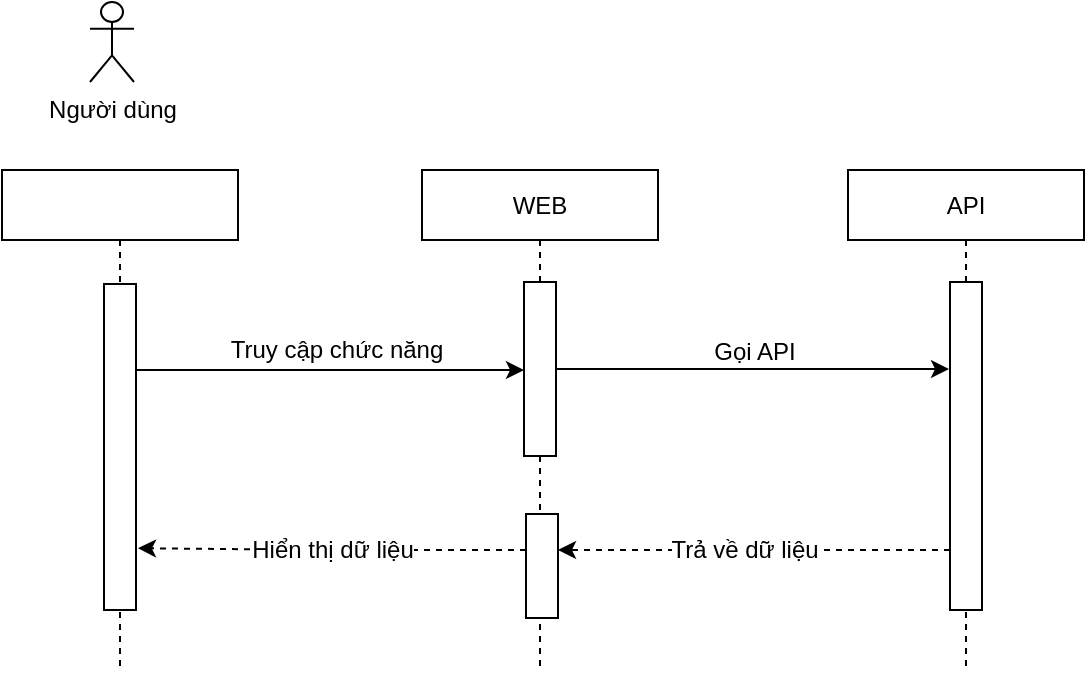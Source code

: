 <mxfile version="14.0.3" type="github">
  <diagram id="kgpKYQtTHZ0yAKxKKP6v" name="Add form">
    <mxGraphModel dx="907" dy="495" grid="0" gridSize="10" guides="1" tooltips="1" connect="1" arrows="1" fold="1" page="1" pageScale="1" pageWidth="850" pageHeight="1100" math="0" shadow="0">
      <root>
        <mxCell id="0" />
        <mxCell id="1" parent="0" />
        <mxCell id="o7nt08adotZNTpTJL4ZL-1" value="Người dùng" style="shape=umlActor;verticalLabelPosition=bottom;verticalAlign=top;html=1;outlineConnect=0;" vertex="1" parent="1">
          <mxGeometry x="202" y="97" width="22" height="40" as="geometry" />
        </mxCell>
        <mxCell id="o7nt08adotZNTpTJL4ZL-30" style="edgeStyle=orthogonalEdgeStyle;rounded=0;orthogonalLoop=1;jettySize=auto;html=1;dashed=1;endArrow=none;endFill=0;fontSize=12;" edge="1" parent="1" source="o7nt08adotZNTpTJL4ZL-2">
          <mxGeometry relative="1" as="geometry">
            <mxPoint x="217" y="430" as="targetPoint" />
          </mxGeometry>
        </mxCell>
        <mxCell id="o7nt08adotZNTpTJL4ZL-2" value="" style="rounded=0;whiteSpace=wrap;html=1;" vertex="1" parent="1">
          <mxGeometry x="158" y="181" width="118" height="35" as="geometry" />
        </mxCell>
        <mxCell id="o7nt08adotZNTpTJL4ZL-28" style="edgeStyle=orthogonalEdgeStyle;rounded=0;orthogonalLoop=1;jettySize=auto;html=1;endArrow=none;endFill=0;fontSize=12;dashed=1;" edge="1" parent="1" source="o7nt08adotZNTpTJL4ZL-3">
          <mxGeometry relative="1" as="geometry">
            <mxPoint x="427" y="430" as="targetPoint" />
          </mxGeometry>
        </mxCell>
        <mxCell id="o7nt08adotZNTpTJL4ZL-3" value="WEB" style="rounded=0;whiteSpace=wrap;html=1;" vertex="1" parent="1">
          <mxGeometry x="368" y="181" width="118" height="35" as="geometry" />
        </mxCell>
        <mxCell id="o7nt08adotZNTpTJL4ZL-29" style="edgeStyle=orthogonalEdgeStyle;rounded=0;orthogonalLoop=1;jettySize=auto;html=1;dashed=1;endArrow=none;endFill=0;fontSize=12;" edge="1" parent="1" source="o7nt08adotZNTpTJL4ZL-4">
          <mxGeometry relative="1" as="geometry">
            <mxPoint x="640" y="430" as="targetPoint" />
          </mxGeometry>
        </mxCell>
        <mxCell id="o7nt08adotZNTpTJL4ZL-4" value="API" style="rounded=0;whiteSpace=wrap;html=1;" vertex="1" parent="1">
          <mxGeometry x="581" y="181" width="118" height="35" as="geometry" />
        </mxCell>
        <mxCell id="o7nt08adotZNTpTJL4ZL-16" style="edgeStyle=orthogonalEdgeStyle;rounded=0;orthogonalLoop=1;jettySize=auto;html=1;endArrow=classic;endFill=1;" edge="1" parent="1" source="o7nt08adotZNTpTJL4ZL-8" target="o7nt08adotZNTpTJL4ZL-10">
          <mxGeometry relative="1" as="geometry">
            <Array as="points">
              <mxPoint x="279" y="281" />
              <mxPoint x="279" y="281" />
            </Array>
          </mxGeometry>
        </mxCell>
        <mxCell id="o7nt08adotZNTpTJL4ZL-8" value="" style="rounded=0;whiteSpace=wrap;html=1;" vertex="1" parent="1">
          <mxGeometry x="209" y="238" width="16" height="163" as="geometry" />
        </mxCell>
        <mxCell id="o7nt08adotZNTpTJL4ZL-31" style="edgeStyle=orthogonalEdgeStyle;rounded=0;orthogonalLoop=1;jettySize=auto;html=1;endArrow=classic;endFill=1;fontSize=12;exitX=1;exitY=0.5;exitDx=0;exitDy=0;" edge="1" parent="1" source="o7nt08adotZNTpTJL4ZL-10">
          <mxGeometry relative="1" as="geometry">
            <mxPoint x="631.5" y="280.5" as="targetPoint" />
            <mxPoint x="441.0" y="280.5" as="sourcePoint" />
          </mxGeometry>
        </mxCell>
        <mxCell id="o7nt08adotZNTpTJL4ZL-10" value="" style="rounded=0;whiteSpace=wrap;html=1;" vertex="1" parent="1">
          <mxGeometry x="419" y="237" width="16" height="87" as="geometry" />
        </mxCell>
        <mxCell id="o7nt08adotZNTpTJL4ZL-20" style="edgeStyle=orthogonalEdgeStyle;rounded=0;orthogonalLoop=1;jettySize=auto;html=1;entryX=1.063;entryY=0.806;entryDx=0;entryDy=0;entryPerimeter=0;dashed=1;endArrow=classic;endFill=1;fontSize=12;" edge="1" parent="1">
          <mxGeometry relative="1" as="geometry">
            <mxPoint x="420" y="371" as="sourcePoint" />
            <mxPoint x="226.008" y="370.11" as="targetPoint" />
            <Array as="points">
              <mxPoint x="323" y="371" />
              <mxPoint x="323" y="370" />
            </Array>
          </mxGeometry>
        </mxCell>
        <mxCell id="o7nt08adotZNTpTJL4ZL-21" value="Hiển thị dữ liệu" style="edgeLabel;html=1;align=center;verticalAlign=middle;resizable=0;points=[];fontSize=12;" vertex="1" connectable="0" parent="o7nt08adotZNTpTJL4ZL-20">
          <mxGeometry x="-0.243" y="-1" relative="1" as="geometry">
            <mxPoint x="-24" y="0.96" as="offset" />
          </mxGeometry>
        </mxCell>
        <mxCell id="o7nt08adotZNTpTJL4ZL-12" value="" style="rounded=0;whiteSpace=wrap;html=1;" vertex="1" parent="1">
          <mxGeometry x="420" y="353" width="16" height="52" as="geometry" />
        </mxCell>
        <mxCell id="o7nt08adotZNTpTJL4ZL-19" style="edgeStyle=orthogonalEdgeStyle;rounded=0;orthogonalLoop=1;jettySize=auto;html=1;entryX=1;entryY=0.5;entryDx=0;entryDy=0;endArrow=classic;endFill=1;dashed=1;" edge="1" parent="1">
          <mxGeometry relative="1" as="geometry">
            <mxPoint x="632" y="371" as="sourcePoint" />
            <mxPoint x="436" y="371" as="targetPoint" />
            <Array as="points">
              <mxPoint x="593" y="371" />
              <mxPoint x="593" y="371" />
            </Array>
          </mxGeometry>
        </mxCell>
        <mxCell id="o7nt08adotZNTpTJL4ZL-22" value="Trả về dữ liệu" style="edgeLabel;html=1;align=center;verticalAlign=middle;resizable=0;points=[];fontSize=12;" vertex="1" connectable="0" parent="o7nt08adotZNTpTJL4ZL-19">
          <mxGeometry x="-0.107" relative="1" as="geometry">
            <mxPoint x="-16" as="offset" />
          </mxGeometry>
        </mxCell>
        <mxCell id="o7nt08adotZNTpTJL4ZL-14" value="" style="rounded=0;whiteSpace=wrap;html=1;" vertex="1" parent="1">
          <mxGeometry x="632" y="237" width="16" height="164" as="geometry" />
        </mxCell>
        <mxCell id="o7nt08adotZNTpTJL4ZL-24" value="Truy cập chức năng" style="text;html=1;align=center;verticalAlign=middle;resizable=0;points=[];autosize=1;fontSize=12;" vertex="1" parent="1">
          <mxGeometry x="267" y="262" width="116" height="18" as="geometry" />
        </mxCell>
        <mxCell id="o7nt08adotZNTpTJL4ZL-27" value="Gọi API" style="text;html=1;align=center;verticalAlign=middle;resizable=0;points=[];autosize=1;fontSize=12;" vertex="1" parent="1">
          <mxGeometry x="508" y="263" width="51" height="18" as="geometry" />
        </mxCell>
      </root>
    </mxGraphModel>
  </diagram>
</mxfile>
